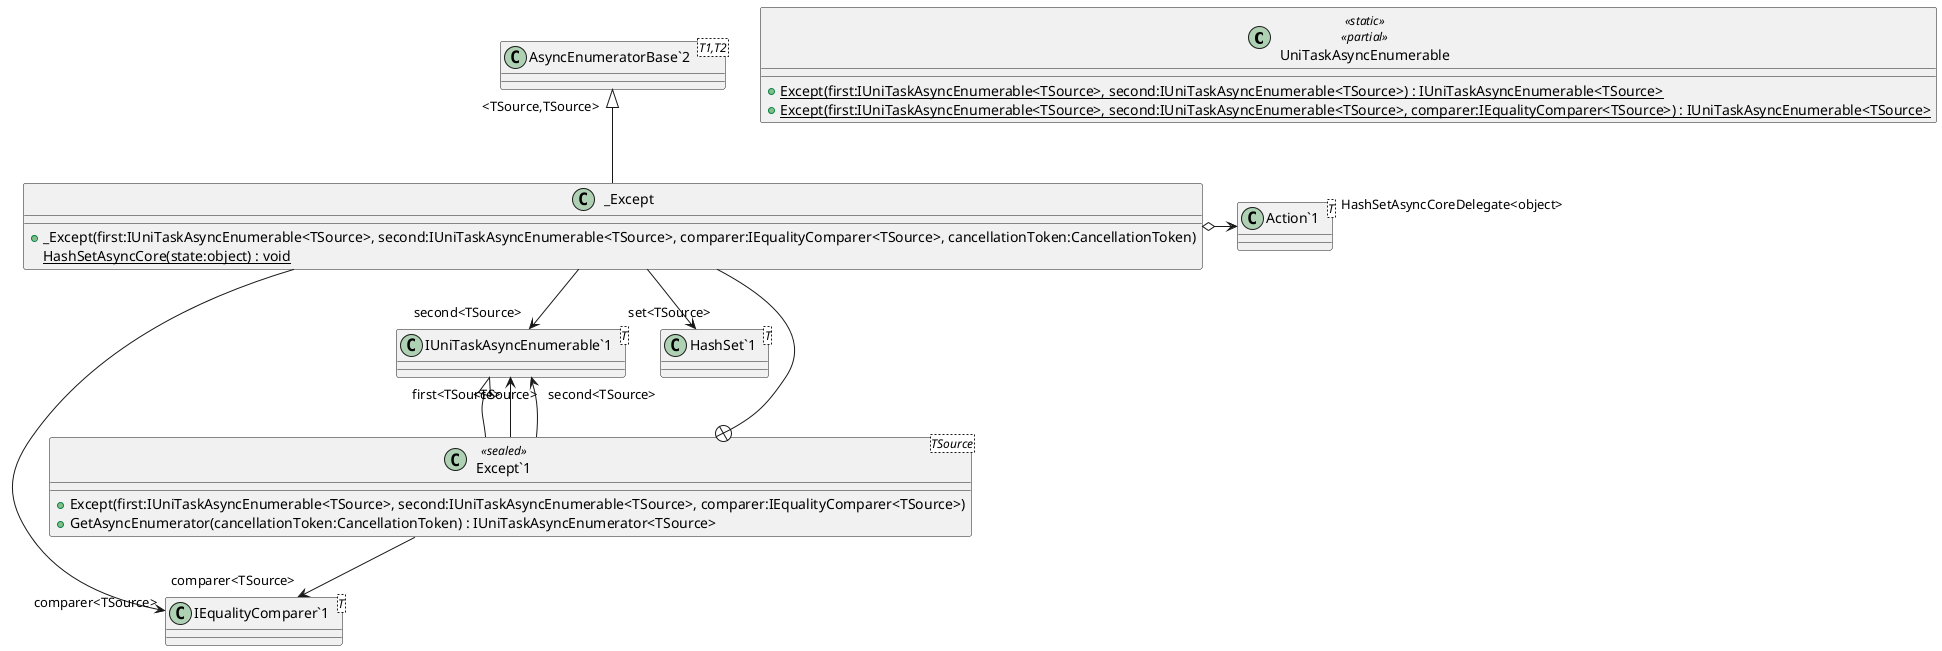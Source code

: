 @startuml
class UniTaskAsyncEnumerable <<static>> <<partial>> {
    + {static} Except(first:IUniTaskAsyncEnumerable<TSource>, second:IUniTaskAsyncEnumerable<TSource>) : IUniTaskAsyncEnumerable<TSource>
    + {static} Except(first:IUniTaskAsyncEnumerable<TSource>, second:IUniTaskAsyncEnumerable<TSource>, comparer:IEqualityComparer<TSource>) : IUniTaskAsyncEnumerable<TSource>
}
class "Except`1"<TSource> <<sealed>> {
    + Except(first:IUniTaskAsyncEnumerable<TSource>, second:IUniTaskAsyncEnumerable<TSource>, comparer:IEqualityComparer<TSource>)
    + GetAsyncEnumerator(cancellationToken:CancellationToken) : IUniTaskAsyncEnumerator<TSource>
}
class "IUniTaskAsyncEnumerable`1"<T> {
}
class "IEqualityComparer`1"<T> {
}
class _Except {
    + _Except(first:IUniTaskAsyncEnumerable<TSource>, second:IUniTaskAsyncEnumerable<TSource>, comparer:IEqualityComparer<TSource>, cancellationToken:CancellationToken)
    {static} HashSetAsyncCore(state:object) : void
}
class "AsyncEnumeratorBase`2"<T1,T2> {
}
class "Action`1"<T> {
}
class "HashSet`1"<T> {
}
"IUniTaskAsyncEnumerable`1" "<TSource>" <|-- "Except`1"
"Except`1" --> "first<TSource>" "IUniTaskAsyncEnumerable`1"
"Except`1" --> "second<TSource>" "IUniTaskAsyncEnumerable`1"
"Except`1" --> "comparer<TSource>" "IEqualityComparer`1"
"Except`1" +-- _Except
"AsyncEnumeratorBase`2" "<TSource,TSource>" <|-- _Except
_Except o-> "HashSetAsyncCoreDelegate<object>" "Action`1"
_Except --> "comparer<TSource>" "IEqualityComparer`1"
_Except --> "second<TSource>" "IUniTaskAsyncEnumerable`1"
_Except --> "set<TSource>" "HashSet`1"
@enduml
